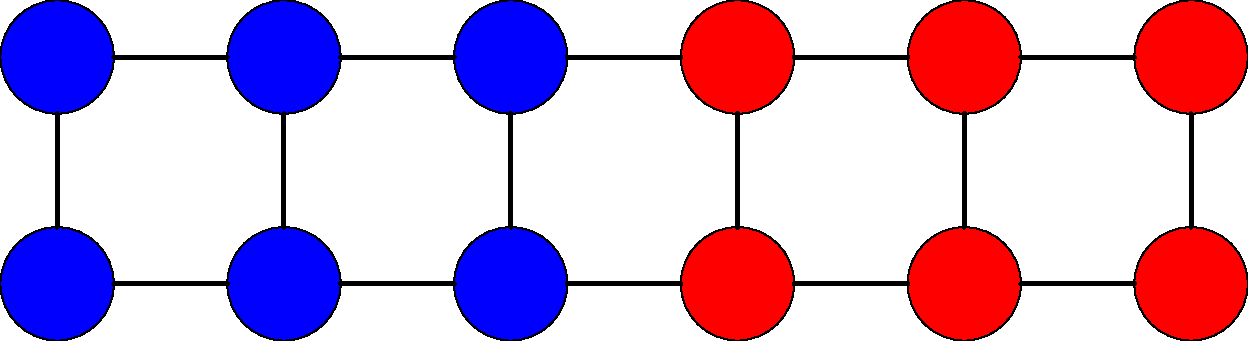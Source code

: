 settings.outformat ="png";
unitsize(2cm);

import graph;
void vertex(int n, int m, pen c){
    filldraw(circle((2*n, 2*m), 1/2), c);
}

void grid(int n, int m){
    for (int i = 0; i<n-1; ++i){
        for (int j = 0; j<m; ++j){
            draw((2*i +1/2, 2*j) -- (2*i + 3/2, 2*j), linewidth(2));
        }
    }
    for (int i = 0; i<n; ++i){
        for (int j = 0; j<m-1; ++j){
            draw((2*i, 2*j+1/2) -- (2*i, 2*j + 3/2), linewidth(2));
        }
    }
}

vertex(0, 0, blue);
vertex(0, 1, blue);
vertex(1, 0, blue);
vertex(1, 1, blue);
vertex(2, 0, blue);
vertex(2, 1, blue);
vertex(3, 0, red);
vertex(3, 1, red);
vertex(4, 0, red);
vertex(4, 1, red);
vertex(5, 0, red);
vertex(5, 1, red);
grid(6, 2);